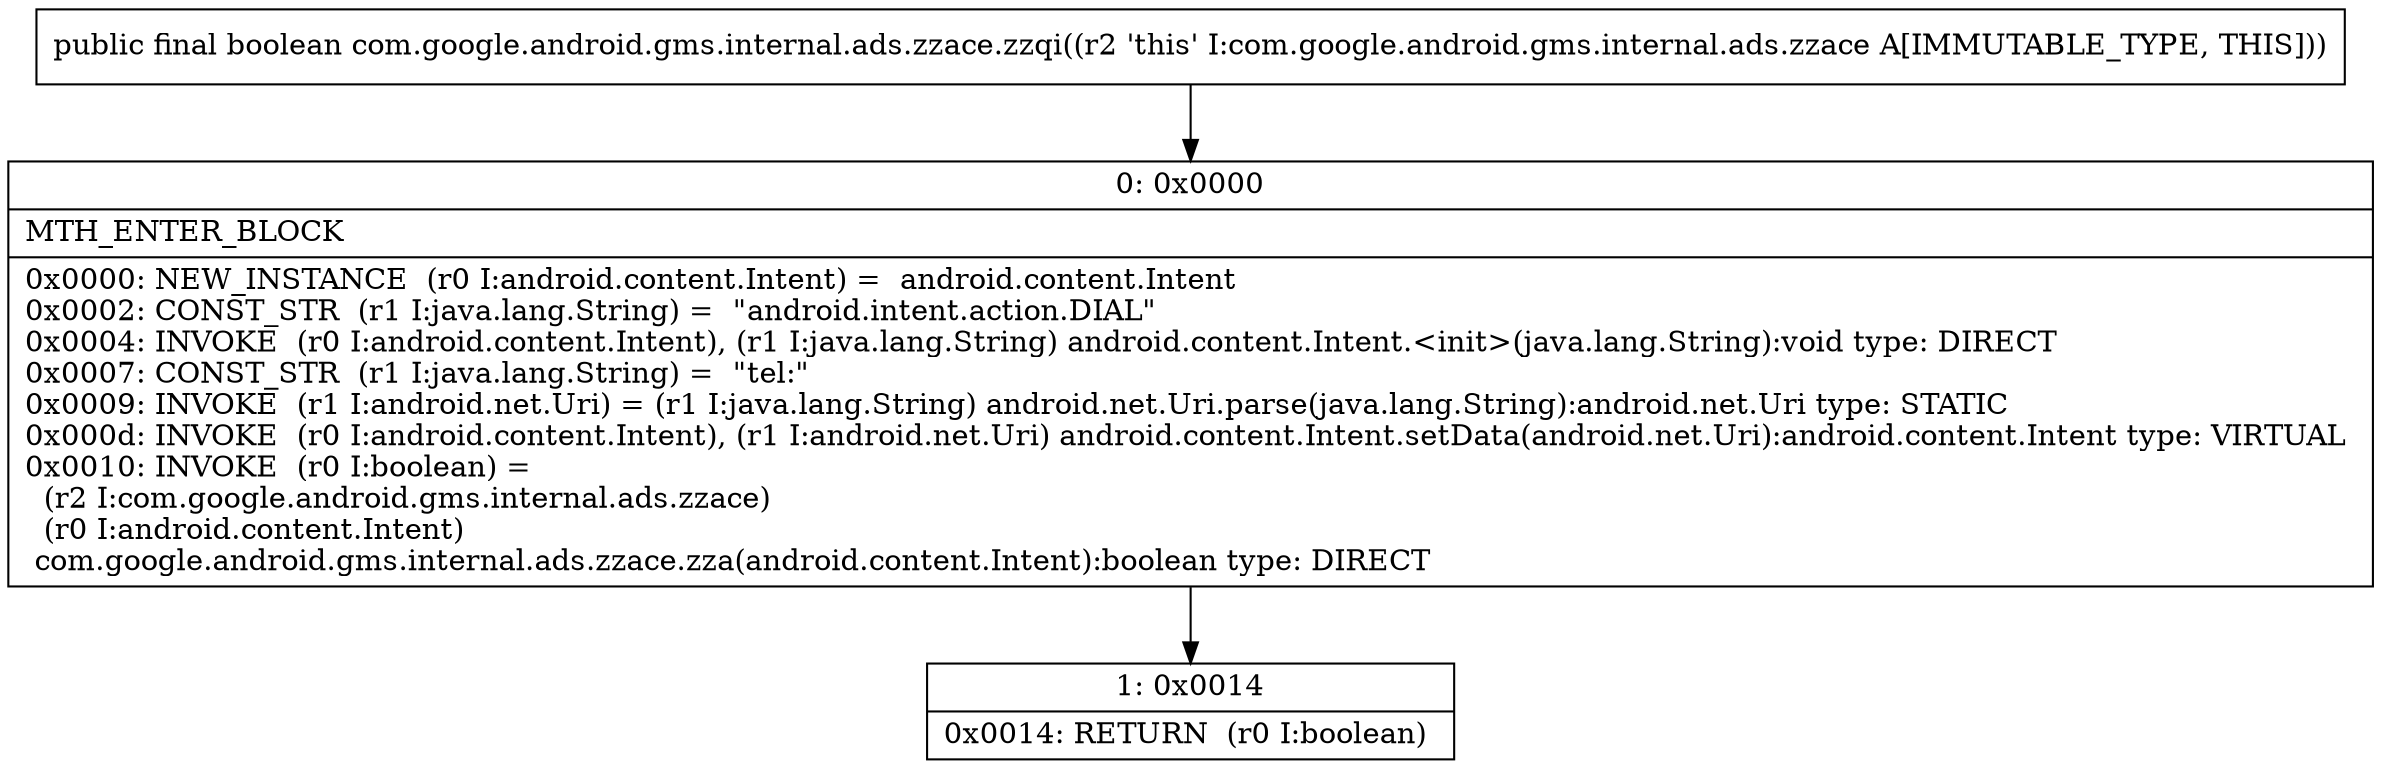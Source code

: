 digraph "CFG forcom.google.android.gms.internal.ads.zzace.zzqi()Z" {
Node_0 [shape=record,label="{0\:\ 0x0000|MTH_ENTER_BLOCK\l|0x0000: NEW_INSTANCE  (r0 I:android.content.Intent) =  android.content.Intent \l0x0002: CONST_STR  (r1 I:java.lang.String) =  \"android.intent.action.DIAL\" \l0x0004: INVOKE  (r0 I:android.content.Intent), (r1 I:java.lang.String) android.content.Intent.\<init\>(java.lang.String):void type: DIRECT \l0x0007: CONST_STR  (r1 I:java.lang.String) =  \"tel:\" \l0x0009: INVOKE  (r1 I:android.net.Uri) = (r1 I:java.lang.String) android.net.Uri.parse(java.lang.String):android.net.Uri type: STATIC \l0x000d: INVOKE  (r0 I:android.content.Intent), (r1 I:android.net.Uri) android.content.Intent.setData(android.net.Uri):android.content.Intent type: VIRTUAL \l0x0010: INVOKE  (r0 I:boolean) = \l  (r2 I:com.google.android.gms.internal.ads.zzace)\l  (r0 I:android.content.Intent)\l com.google.android.gms.internal.ads.zzace.zza(android.content.Intent):boolean type: DIRECT \l}"];
Node_1 [shape=record,label="{1\:\ 0x0014|0x0014: RETURN  (r0 I:boolean) \l}"];
MethodNode[shape=record,label="{public final boolean com.google.android.gms.internal.ads.zzace.zzqi((r2 'this' I:com.google.android.gms.internal.ads.zzace A[IMMUTABLE_TYPE, THIS])) }"];
MethodNode -> Node_0;
Node_0 -> Node_1;
}

